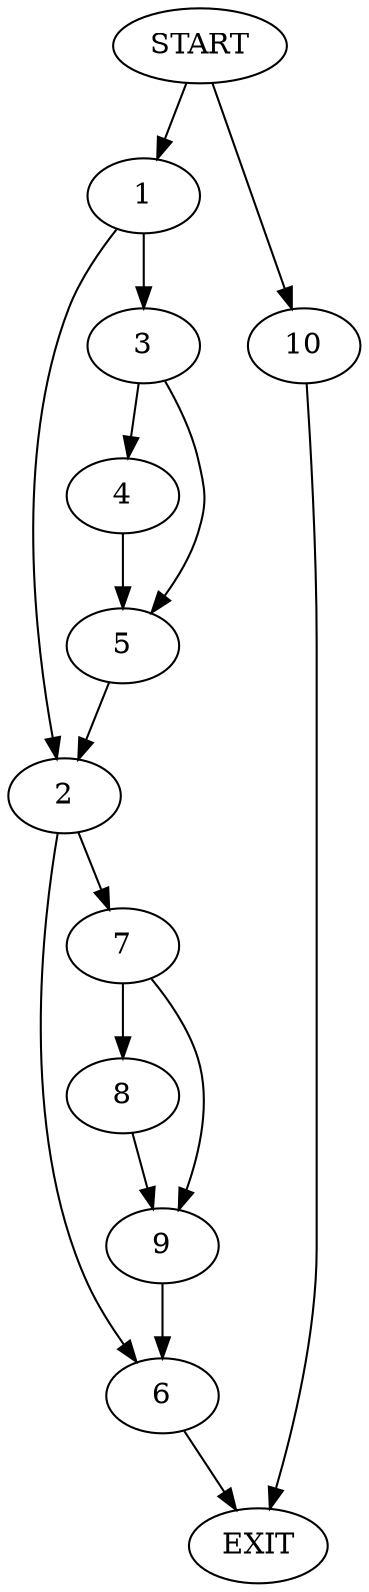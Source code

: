 digraph {
0 [label="START"]
11 [label="EXIT"]
0 -> 1
1 -> 2
1 -> 3
3 -> 4
3 -> 5
2 -> 6
2 -> 7
4 -> 5
5 -> 2
6 -> 11
7 -> 8
7 -> 9
8 -> 9
9 -> 6
0 -> 10
10 -> 11
}
